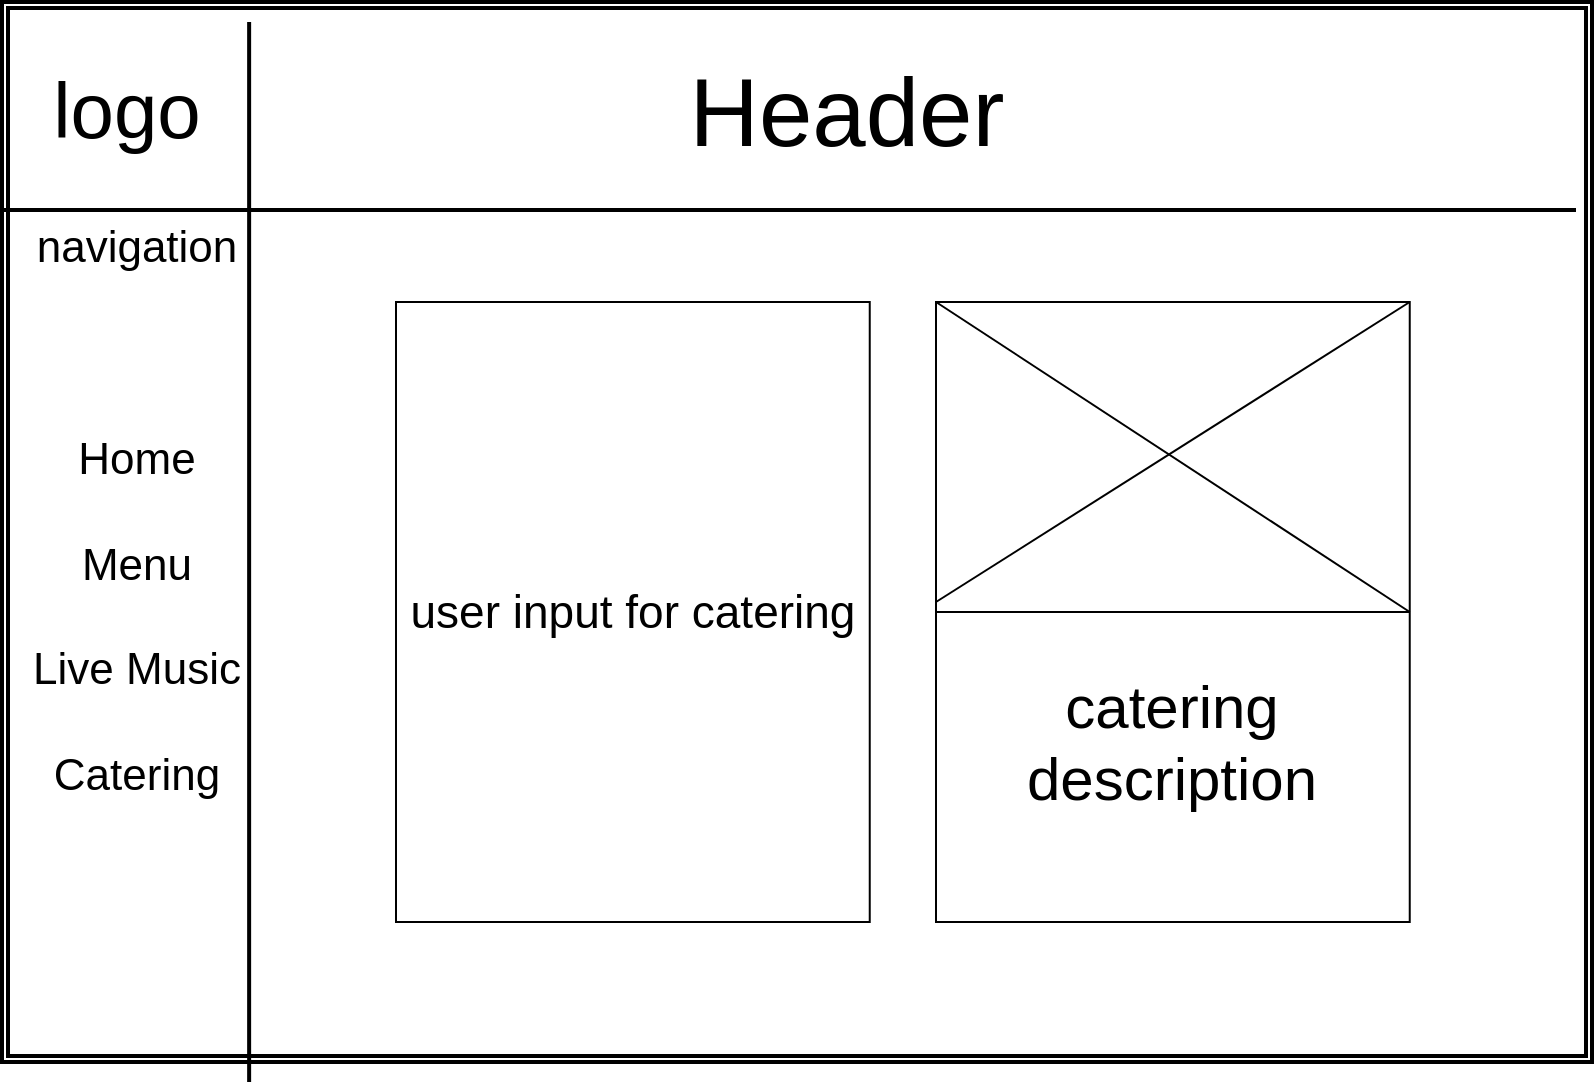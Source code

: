 <mxfile version="12.8.1" type="google" pages="2"><diagram id="KD8Uf-oMnGHpMI0VLPkF" name="Page-1"><mxGraphModel dx="868" dy="401" grid="1" gridSize="10" guides="1" tooltips="1" connect="1" arrows="1" fold="1" page="1" pageScale="1" pageWidth="1100" pageHeight="850" math="0" shadow="0"><root><mxCell id="0"/><mxCell id="1" parent="0"/><mxCell id="_qFFfW7FXx2R_2YaU6B_-1" value="" style="shape=ext;double=1;whiteSpace=wrap;html=1;aspect=fixed;fontFamily=Helvetica;fontSize=12;fontColor=#000000;align=center;strokeColor=#000000;strokeWidth=2;fillColor=#ffffff;" parent="1" vertex="1"><mxGeometry x="153" y="10" width="795" height="530" as="geometry"/></mxCell><mxCell id="_qFFfW7FXx2R_2YaU6B_-3" value="" style="line;strokeWidth=2;direction=south;html=1;" parent="1" vertex="1"><mxGeometry x="260" y="20" width="33.13" height="530" as="geometry"/></mxCell><mxCell id="_qFFfW7FXx2R_2YaU6B_-6" value="" style="line;strokeWidth=2;html=1;" parent="1" vertex="1"><mxGeometry x="153" y="110" width="787" height="7.94" as="geometry"/></mxCell><mxCell id="_qFFfW7FXx2R_2YaU6B_-7" value="&lt;font style=&quot;font-size: 39px&quot;&gt;logo&lt;/font&gt;" style="text;html=1;align=center;verticalAlign=middle;resizable=0;points=[];autosize=1;" parent="1" vertex="1"><mxGeometry x="170" y="50" width="90" height="30" as="geometry"/></mxCell><mxCell id="_qFFfW7FXx2R_2YaU6B_-8" value="&lt;font style=&quot;font-size: 22px&quot;&gt;navigation&lt;br&gt;&lt;br&gt;&lt;br&gt;&lt;br&gt;Home&lt;br&gt;&lt;br&gt;Menu&lt;br&gt;&lt;br&gt;Live Music&lt;br&gt;&lt;br&gt;Catering&lt;/font&gt;" style="text;html=1;align=center;verticalAlign=middle;resizable=0;points=[];autosize=1;" parent="1" vertex="1"><mxGeometry x="160" y="170" width="120" height="190" as="geometry"/></mxCell><mxCell id="_qFFfW7FXx2R_2YaU6B_-10" value="&lt;font style=&quot;font-size: 48px&quot;&gt;Header&lt;/font&gt;" style="text;html=1;align=center;verticalAlign=middle;resizable=0;points=[];autosize=1;" parent="1" vertex="1"><mxGeometry x="490" y="50" width="170" height="30" as="geometry"/></mxCell><mxCell id="u5fDAtPSOScy1EX7c3AT-2" value="&lt;font style=&quot;font-size: 23px&quot;&gt;user input for catering&lt;/font&gt;" style="rounded=0;whiteSpace=wrap;html=1;" parent="1" vertex="1"><mxGeometry x="350" y="160" width="236.87" height="310" as="geometry"/></mxCell><mxCell id="u5fDAtPSOScy1EX7c3AT-3" value="" style="rounded=0;whiteSpace=wrap;html=1;" parent="1" vertex="1"><mxGeometry x="620" y="160" width="236.87" height="310" as="geometry"/></mxCell><mxCell id="u5fDAtPSOScy1EX7c3AT-4" value="" style="endArrow=none;html=1;entryX=0;entryY=0.5;entryDx=0;entryDy=0;exitX=1;exitY=0.5;exitDx=0;exitDy=0;" parent="1" source="u5fDAtPSOScy1EX7c3AT-3" target="u5fDAtPSOScy1EX7c3AT-3" edge="1"><mxGeometry width="50" height="50" relative="1" as="geometry"><mxPoint x="470" y="280" as="sourcePoint"/><mxPoint x="520" y="230" as="targetPoint"/></mxGeometry></mxCell><mxCell id="u5fDAtPSOScy1EX7c3AT-5" value="" style="endArrow=none;html=1;entryX=1;entryY=0;entryDx=0;entryDy=0;" parent="1" target="u5fDAtPSOScy1EX7c3AT-3" edge="1"><mxGeometry width="50" height="50" relative="1" as="geometry"><mxPoint x="620" y="310" as="sourcePoint"/><mxPoint x="520" y="230" as="targetPoint"/></mxGeometry></mxCell><mxCell id="u5fDAtPSOScy1EX7c3AT-6" value="" style="endArrow=none;html=1;exitX=0;exitY=0;exitDx=0;exitDy=0;entryX=1;entryY=0.5;entryDx=0;entryDy=0;" parent="1" source="u5fDAtPSOScy1EX7c3AT-3" target="u5fDAtPSOScy1EX7c3AT-3" edge="1"><mxGeometry width="50" height="50" relative="1" as="geometry"><mxPoint x="470" y="280" as="sourcePoint"/><mxPoint x="520" y="230" as="targetPoint"/></mxGeometry></mxCell><mxCell id="u5fDAtPSOScy1EX7c3AT-8" value="&lt;font style=&quot;font-size: 30px&quot;&gt;catering description&lt;/font&gt;" style="text;html=1;strokeColor=none;fillColor=none;align=center;verticalAlign=middle;whiteSpace=wrap;rounded=0;" parent="1" vertex="1"><mxGeometry x="718.43" y="370" width="40" height="20" as="geometry"/></mxCell></root></mxGraphModel></diagram><diagram id="WSjI3Bh3jDawzcV3AzG9" name="Page-2"><mxGraphModel dx="868" dy="450" grid="1" gridSize="10" guides="1" tooltips="1" connect="1" arrows="1" fold="1" page="1" pageScale="1" pageWidth="850" pageHeight="1100" math="0" shadow="0"><root><mxCell id="EHXx4uvc83NiccsPSt5x-0"/><mxCell id="EHXx4uvc83NiccsPSt5x-1" parent="EHXx4uvc83NiccsPSt5x-0"/></root></mxGraphModel></diagram></mxfile>